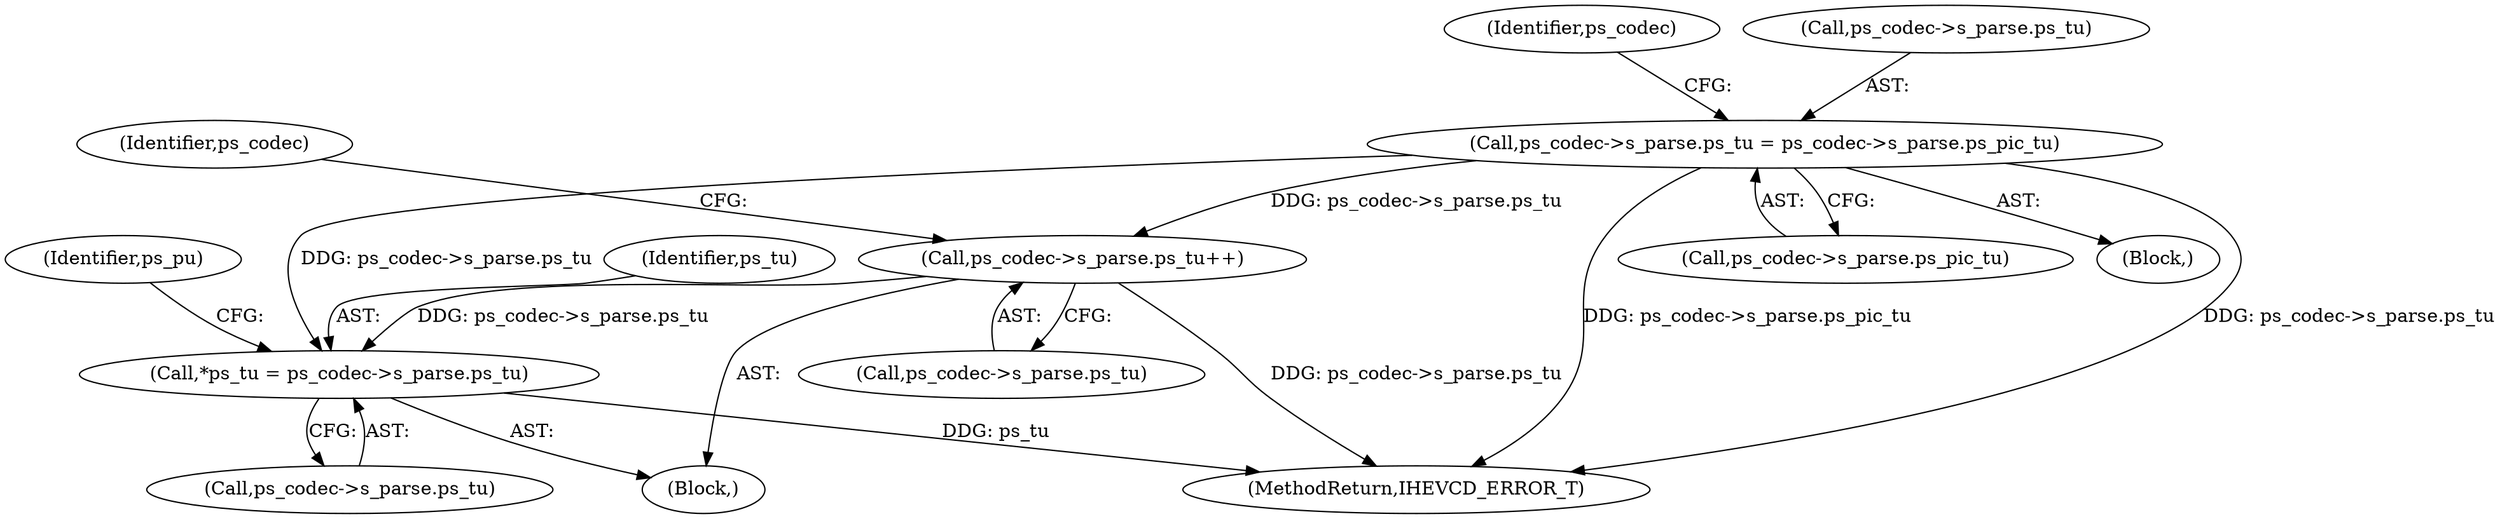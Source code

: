 digraph "0_Android_bcfc7124f6ef9f1ec128fb2e90de774a5b33d199_0@pointer" {
"1001880" [label="(Call,ps_codec->s_parse.ps_tu++)"];
"1001056" [label="(Call,ps_codec->s_parse.ps_tu = ps_codec->s_parse.ps_pic_tu)"];
"1001802" [label="(Call,*ps_tu = ps_codec->s_parse.ps_tu)"];
"1001890" [label="(Identifier,ps_codec)"];
"1001811" [label="(Identifier,ps_pu)"];
"1001070" [label="(Identifier,ps_codec)"];
"1001804" [label="(Call,ps_codec->s_parse.ps_tu)"];
"1001057" [label="(Call,ps_codec->s_parse.ps_tu)"];
"1001880" [label="(Call,ps_codec->s_parse.ps_tu++)"];
"1005173" [label="(MethodReturn,IHEVCD_ERROR_T)"];
"1001881" [label="(Call,ps_codec->s_parse.ps_tu)"];
"1001803" [label="(Identifier,ps_tu)"];
"1001062" [label="(Call,ps_codec->s_parse.ps_pic_tu)"];
"1001056" [label="(Call,ps_codec->s_parse.ps_tu = ps_codec->s_parse.ps_pic_tu)"];
"1001802" [label="(Call,*ps_tu = ps_codec->s_parse.ps_tu)"];
"1001800" [label="(Block,)"];
"1001055" [label="(Block,)"];
"1001880" -> "1001800"  [label="AST: "];
"1001880" -> "1001881"  [label="CFG: "];
"1001881" -> "1001880"  [label="AST: "];
"1001890" -> "1001880"  [label="CFG: "];
"1001880" -> "1005173"  [label="DDG: ps_codec->s_parse.ps_tu"];
"1001880" -> "1001802"  [label="DDG: ps_codec->s_parse.ps_tu"];
"1001056" -> "1001880"  [label="DDG: ps_codec->s_parse.ps_tu"];
"1001056" -> "1001055"  [label="AST: "];
"1001056" -> "1001062"  [label="CFG: "];
"1001057" -> "1001056"  [label="AST: "];
"1001062" -> "1001056"  [label="AST: "];
"1001070" -> "1001056"  [label="CFG: "];
"1001056" -> "1005173"  [label="DDG: ps_codec->s_parse.ps_pic_tu"];
"1001056" -> "1005173"  [label="DDG: ps_codec->s_parse.ps_tu"];
"1001056" -> "1001802"  [label="DDG: ps_codec->s_parse.ps_tu"];
"1001802" -> "1001800"  [label="AST: "];
"1001802" -> "1001804"  [label="CFG: "];
"1001803" -> "1001802"  [label="AST: "];
"1001804" -> "1001802"  [label="AST: "];
"1001811" -> "1001802"  [label="CFG: "];
"1001802" -> "1005173"  [label="DDG: ps_tu"];
}
